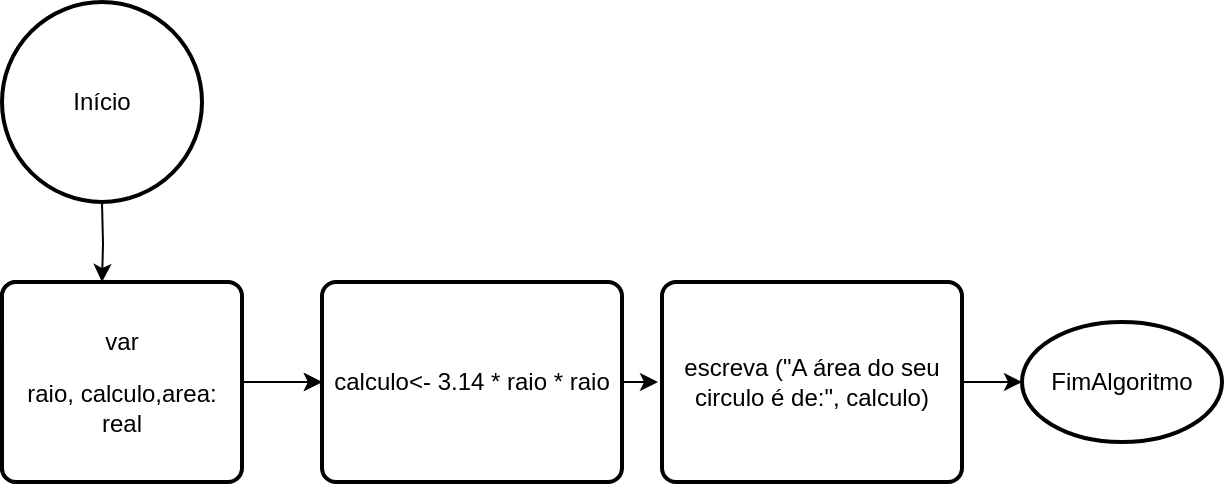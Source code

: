 <mxfile version="21.0.2" type="github">
  <diagram name="Page-1" id="LbcAnNXEBj1sjIgIzn5m">
    <mxGraphModel dx="1290" dy="573" grid="1" gridSize="10" guides="1" tooltips="1" connect="1" arrows="1" fold="1" page="1" pageScale="1" pageWidth="850" pageHeight="1100" math="0" shadow="0">
      <root>
        <mxCell id="0" />
        <mxCell id="1" parent="0" />
        <mxCell id="IhMJszIg_1kmd2Z64-6i-1" style="edgeStyle=orthogonalEdgeStyle;rounded=0;orthogonalLoop=1;jettySize=auto;html=1;exitX=0.5;exitY=1;exitDx=0;exitDy=0;exitPerimeter=0;entryX=0.5;entryY=0;entryDx=0;entryDy=0;" edge="1" parent="1" target="IhMJszIg_1kmd2Z64-6i-4">
          <mxGeometry relative="1" as="geometry">
            <mxPoint x="210" y="150" as="sourcePoint" />
          </mxGeometry>
        </mxCell>
        <mxCell id="IhMJszIg_1kmd2Z64-6i-2" style="edgeStyle=orthogonalEdgeStyle;rounded=0;orthogonalLoop=1;jettySize=auto;html=1;exitX=1;exitY=0.5;exitDx=0;exitDy=0;" edge="1" parent="1" source="IhMJszIg_1kmd2Z64-6i-4" target="IhMJszIg_1kmd2Z64-6i-6">
          <mxGeometry relative="1" as="geometry" />
        </mxCell>
        <mxCell id="IhMJszIg_1kmd2Z64-6i-3" value="" style="edgeStyle=orthogonalEdgeStyle;rounded=0;orthogonalLoop=1;jettySize=auto;html=1;" edge="1" parent="1" source="IhMJszIg_1kmd2Z64-6i-4" target="IhMJszIg_1kmd2Z64-6i-6">
          <mxGeometry relative="1" as="geometry" />
        </mxCell>
        <mxCell id="IhMJszIg_1kmd2Z64-6i-4" value="&lt;p class=&quot;MsoNormal&quot;&gt;var&lt;/p&gt;&lt;br/&gt;&lt;br/&gt;&lt;p class=&quot;MsoNormal&quot;&gt;calcular:real&lt;/p&gt;" style="rounded=1;whiteSpace=wrap;html=1;absoluteArcSize=1;arcSize=14;strokeWidth=2;" vertex="1" parent="1">
          <mxGeometry x="160" y="190" width="100" height="100" as="geometry" />
        </mxCell>
        <mxCell id="IhMJszIg_1kmd2Z64-6i-5" style="edgeStyle=orthogonalEdgeStyle;rounded=0;orthogonalLoop=1;jettySize=auto;html=1;" edge="1" parent="1">
          <mxGeometry relative="1" as="geometry">
            <mxPoint x="488" y="240" as="targetPoint" />
            <mxPoint x="470" y="240" as="sourcePoint" />
          </mxGeometry>
        </mxCell>
        <mxCell id="IhMJszIg_1kmd2Z64-6i-6" value="&lt;p class=&quot;MsoNormal&quot;&gt;calculo&amp;lt;- 3.14 * raio * raio&lt;/p&gt;" style="rounded=1;whiteSpace=wrap;html=1;absoluteArcSize=1;arcSize=14;strokeWidth=2;" vertex="1" parent="1">
          <mxGeometry x="320" y="190" width="150" height="100" as="geometry" />
        </mxCell>
        <mxCell id="IhMJszIg_1kmd2Z64-6i-7" value="FimAlgoritmo" style="strokeWidth=2;html=1;shape=mxgraph.flowchart.start_1;whiteSpace=wrap;" vertex="1" parent="1">
          <mxGeometry x="670" y="210" width="100" height="60" as="geometry" />
        </mxCell>
        <mxCell id="IhMJszIg_1kmd2Z64-6i-8" value="Início" style="strokeWidth=2;html=1;shape=mxgraph.flowchart.start_2;whiteSpace=wrap;" vertex="1" parent="1">
          <mxGeometry x="160" y="50" width="100" height="100" as="geometry" />
        </mxCell>
        <mxCell id="IhMJszIg_1kmd2Z64-6i-9" value="&lt;p class=&quot;MsoNormal&quot;&gt;var&lt;/p&gt;&lt;p class=&quot;MsoNormal&quot;&gt;&lt;span style=&quot;background-color: initial;&quot;&gt;raio, calculo,area: real&lt;/span&gt;&lt;/p&gt;" style="rounded=1;whiteSpace=wrap;html=1;absoluteArcSize=1;arcSize=14;strokeWidth=2;" vertex="1" parent="1">
          <mxGeometry x="160" y="190" width="120" height="100" as="geometry" />
        </mxCell>
        <mxCell id="IhMJszIg_1kmd2Z64-6i-10" style="edgeStyle=orthogonalEdgeStyle;rounded=0;orthogonalLoop=1;jettySize=auto;html=1;exitX=1;exitY=0.5;exitDx=0;exitDy=0;entryX=0;entryY=0.5;entryDx=0;entryDy=0;entryPerimeter=0;" edge="1" parent="1" source="IhMJszIg_1kmd2Z64-6i-11" target="IhMJszIg_1kmd2Z64-6i-7">
          <mxGeometry relative="1" as="geometry" />
        </mxCell>
        <mxCell id="IhMJszIg_1kmd2Z64-6i-11" value="&lt;p class=&quot;MsoNormal&quot;&gt;escreva (&quot;A área do seu circulo é de:&quot;, calculo)&lt;/p&gt;" style="rounded=1;whiteSpace=wrap;html=1;absoluteArcSize=1;arcSize=14;strokeWidth=2;" vertex="1" parent="1">
          <mxGeometry x="490" y="190" width="150" height="100" as="geometry" />
        </mxCell>
      </root>
    </mxGraphModel>
  </diagram>
</mxfile>
